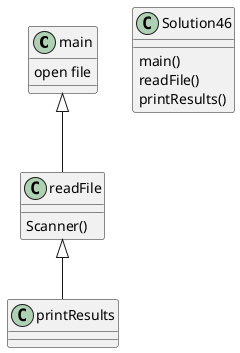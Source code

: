 @startuml
'https://plantuml.com/class-diagram


main <|-- readFile
readFile <|-- printResults
main : open file
readFile : Scanner()


class Solution46 {
main()
readFile()
printResults()
}

@enduml